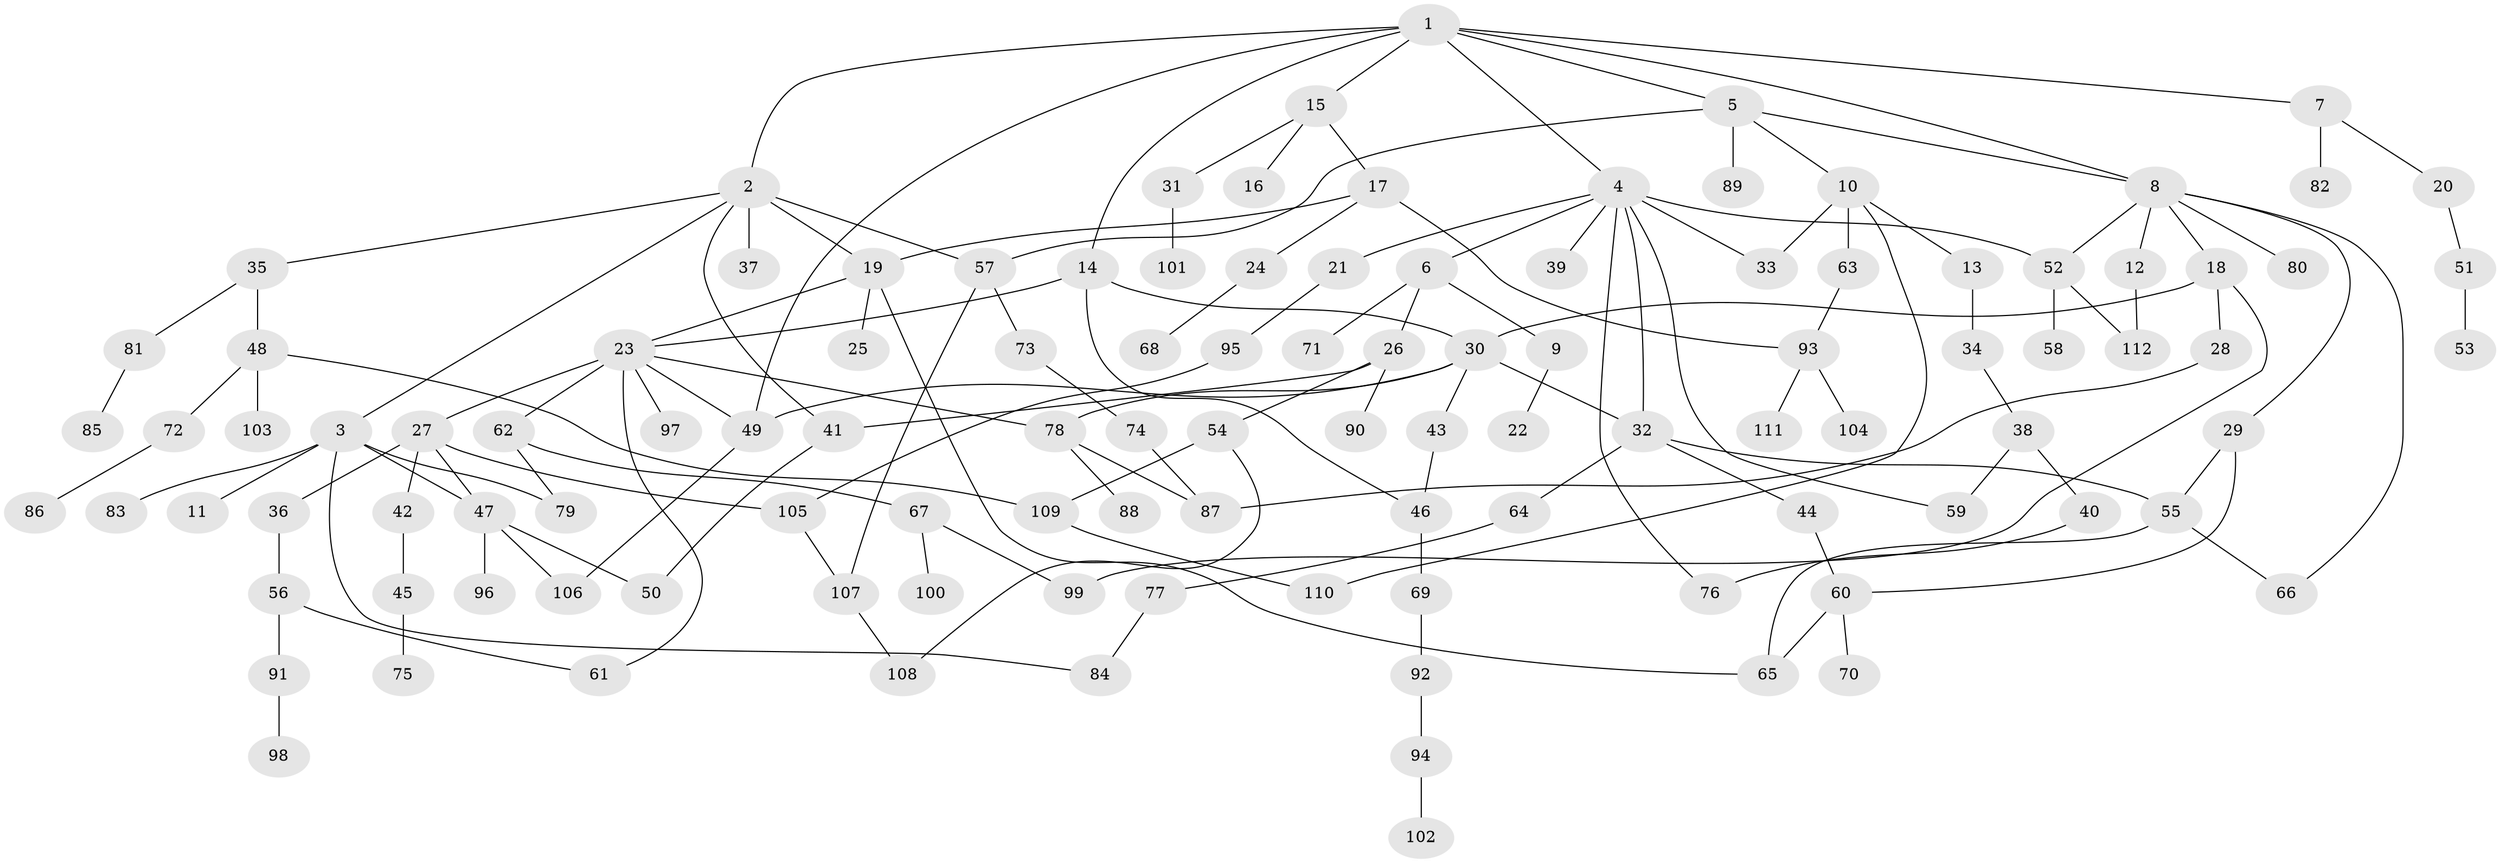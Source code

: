 // Generated by graph-tools (version 1.1) at 2025/10/02/27/25 16:10:52]
// undirected, 112 vertices, 147 edges
graph export_dot {
graph [start="1"]
  node [color=gray90,style=filled];
  1;
  2;
  3;
  4;
  5;
  6;
  7;
  8;
  9;
  10;
  11;
  12;
  13;
  14;
  15;
  16;
  17;
  18;
  19;
  20;
  21;
  22;
  23;
  24;
  25;
  26;
  27;
  28;
  29;
  30;
  31;
  32;
  33;
  34;
  35;
  36;
  37;
  38;
  39;
  40;
  41;
  42;
  43;
  44;
  45;
  46;
  47;
  48;
  49;
  50;
  51;
  52;
  53;
  54;
  55;
  56;
  57;
  58;
  59;
  60;
  61;
  62;
  63;
  64;
  65;
  66;
  67;
  68;
  69;
  70;
  71;
  72;
  73;
  74;
  75;
  76;
  77;
  78;
  79;
  80;
  81;
  82;
  83;
  84;
  85;
  86;
  87;
  88;
  89;
  90;
  91;
  92;
  93;
  94;
  95;
  96;
  97;
  98;
  99;
  100;
  101;
  102;
  103;
  104;
  105;
  106;
  107;
  108;
  109;
  110;
  111;
  112;
  1 -- 2;
  1 -- 4;
  1 -- 5;
  1 -- 7;
  1 -- 14;
  1 -- 15;
  1 -- 8;
  1 -- 49;
  2 -- 3;
  2 -- 35;
  2 -- 37;
  2 -- 41;
  2 -- 19;
  2 -- 57;
  3 -- 11;
  3 -- 47;
  3 -- 83;
  3 -- 84;
  3 -- 79;
  4 -- 6;
  4 -- 21;
  4 -- 33;
  4 -- 39;
  4 -- 52;
  4 -- 76;
  4 -- 59;
  4 -- 32;
  5 -- 8;
  5 -- 10;
  5 -- 57;
  5 -- 89;
  6 -- 9;
  6 -- 26;
  6 -- 71;
  7 -- 20;
  7 -- 82;
  8 -- 12;
  8 -- 18;
  8 -- 29;
  8 -- 66;
  8 -- 80;
  8 -- 52;
  9 -- 22;
  10 -- 13;
  10 -- 63;
  10 -- 33;
  10 -- 110;
  12 -- 112;
  13 -- 34;
  14 -- 30;
  14 -- 46;
  14 -- 23;
  15 -- 16;
  15 -- 17;
  15 -- 31;
  17 -- 19;
  17 -- 24;
  17 -- 93;
  18 -- 28;
  18 -- 30;
  18 -- 99;
  19 -- 23;
  19 -- 25;
  19 -- 65;
  20 -- 51;
  21 -- 95;
  23 -- 27;
  23 -- 49;
  23 -- 62;
  23 -- 97;
  23 -- 78;
  23 -- 61;
  24 -- 68;
  26 -- 54;
  26 -- 90;
  26 -- 41;
  27 -- 36;
  27 -- 42;
  27 -- 105;
  27 -- 47;
  28 -- 87;
  29 -- 55;
  29 -- 60;
  30 -- 32;
  30 -- 43;
  30 -- 78;
  30 -- 49;
  31 -- 101;
  32 -- 44;
  32 -- 64;
  32 -- 55;
  34 -- 38;
  35 -- 48;
  35 -- 81;
  36 -- 56;
  38 -- 40;
  38 -- 59;
  40 -- 76;
  41 -- 50;
  42 -- 45;
  43 -- 46;
  44 -- 60;
  45 -- 75;
  46 -- 69;
  47 -- 50;
  47 -- 96;
  47 -- 106;
  48 -- 72;
  48 -- 103;
  48 -- 109;
  49 -- 106;
  51 -- 53;
  52 -- 58;
  52 -- 112;
  54 -- 108;
  54 -- 109;
  55 -- 66;
  55 -- 65;
  56 -- 61;
  56 -- 91;
  57 -- 73;
  57 -- 107;
  60 -- 70;
  60 -- 65;
  62 -- 67;
  62 -- 79;
  63 -- 93;
  64 -- 77;
  67 -- 99;
  67 -- 100;
  69 -- 92;
  72 -- 86;
  73 -- 74;
  74 -- 87;
  77 -- 84;
  78 -- 87;
  78 -- 88;
  81 -- 85;
  91 -- 98;
  92 -- 94;
  93 -- 104;
  93 -- 111;
  94 -- 102;
  95 -- 105;
  105 -- 107;
  107 -- 108;
  109 -- 110;
}
